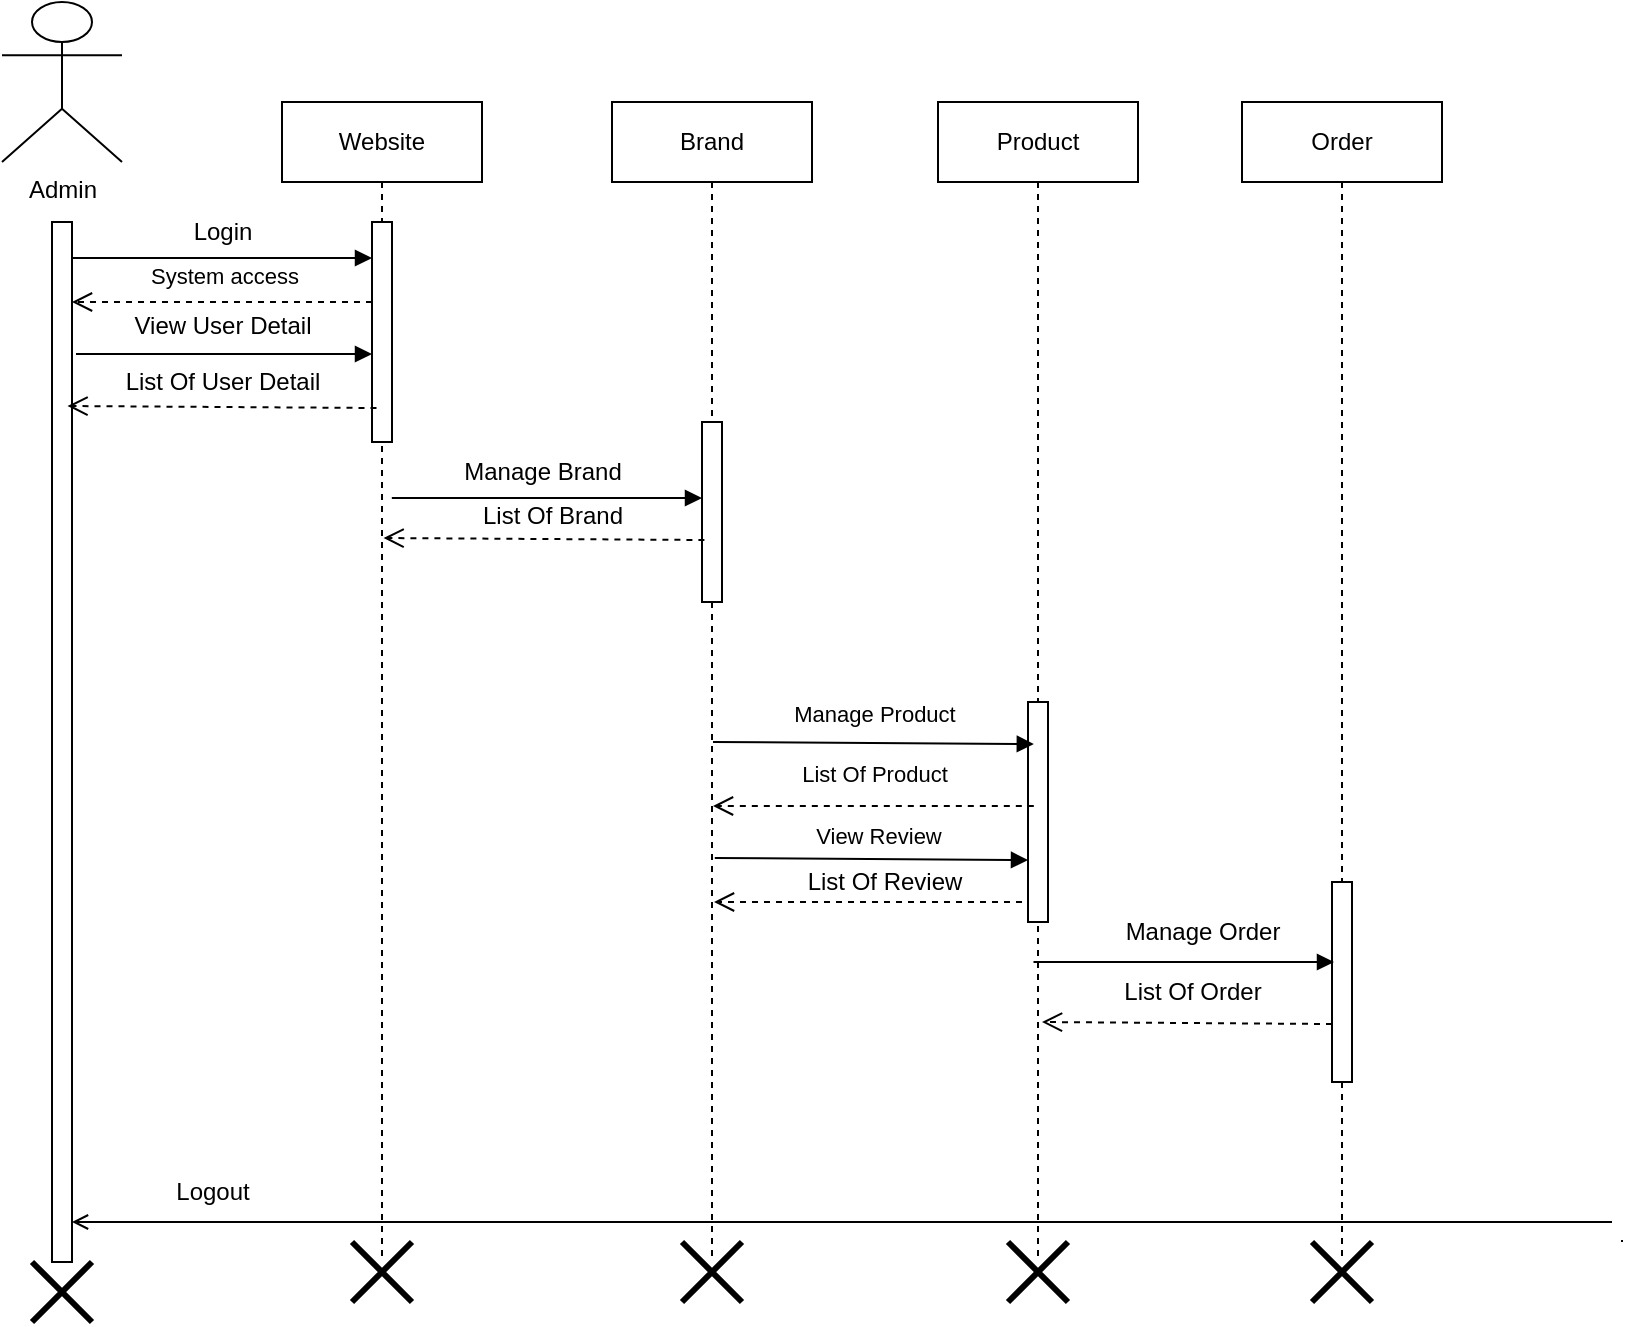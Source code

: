 <mxfile version="28.1.2">
  <diagram name="Page-1" id="QwZrTDRtfit6HZMVYydj">
    <mxGraphModel dx="1042" dy="562" grid="1" gridSize="10" guides="1" tooltips="1" connect="1" arrows="1" fold="1" page="1" pageScale="1" pageWidth="827" pageHeight="1169" math="0" shadow="0">
      <root>
        <mxCell id="0" />
        <mxCell id="1" parent="0" />
        <mxCell id="o6iko6bM5bPtE_EvqXt7-1" value="Admin" style="shape=umlActor;verticalLabelPosition=bottom;verticalAlign=top;html=1;outlineConnect=0;" parent="1" vertex="1">
          <mxGeometry x="230" y="110" width="60" height="80" as="geometry" />
        </mxCell>
        <mxCell id="o6iko6bM5bPtE_EvqXt7-2" value="" style="html=1;points=[[0,0,0,0,5],[0,1,0,0,-5],[1,0,0,0,5],[1,1,0,0,-5]];perimeter=orthogonalPerimeter;outlineConnect=0;targetShapes=umlLifeline;portConstraint=eastwest;newEdgeStyle={&quot;curved&quot;:0,&quot;rounded&quot;:0};" parent="1" vertex="1">
          <mxGeometry x="255" y="220" width="10" height="520" as="geometry" />
        </mxCell>
        <mxCell id="o6iko6bM5bPtE_EvqXt7-3" value="Website" style="shape=umlLifeline;perimeter=lifelinePerimeter;whiteSpace=wrap;html=1;container=1;dropTarget=0;collapsible=0;recursiveResize=0;outlineConnect=0;portConstraint=eastwest;newEdgeStyle={&quot;curved&quot;:0,&quot;rounded&quot;:0};" parent="1" vertex="1">
          <mxGeometry x="370" y="160" width="100" height="580" as="geometry" />
        </mxCell>
        <mxCell id="o6iko6bM5bPtE_EvqXt7-4" value="" style="html=1;points=[[0,0,0,0,5],[0,1,0,0,-5],[1,0,0,0,5],[1,1,0,0,-5]];perimeter=orthogonalPerimeter;outlineConnect=0;targetShapes=umlLifeline;portConstraint=eastwest;newEdgeStyle={&quot;curved&quot;:0,&quot;rounded&quot;:0};" parent="o6iko6bM5bPtE_EvqXt7-3" vertex="1">
          <mxGeometry x="45" y="60" width="10" height="110" as="geometry" />
        </mxCell>
        <mxCell id="o6iko6bM5bPtE_EvqXt7-5" value="Brand" style="shape=umlLifeline;perimeter=lifelinePerimeter;whiteSpace=wrap;html=1;container=1;dropTarget=0;collapsible=0;recursiveResize=0;outlineConnect=0;portConstraint=eastwest;newEdgeStyle={&quot;curved&quot;:0,&quot;rounded&quot;:0};" parent="1" vertex="1">
          <mxGeometry x="535" y="160" width="100" height="580" as="geometry" />
        </mxCell>
        <mxCell id="o6iko6bM5bPtE_EvqXt7-6" value="" style="html=1;points=[[0,0,0,0,5],[0,1,0,0,-5],[1,0,0,0,5],[1,1,0,0,-5]];perimeter=orthogonalPerimeter;outlineConnect=0;targetShapes=umlLifeline;portConstraint=eastwest;newEdgeStyle={&quot;curved&quot;:0,&quot;rounded&quot;:0};" parent="o6iko6bM5bPtE_EvqXt7-5" vertex="1">
          <mxGeometry x="45" y="160" width="10" height="90" as="geometry" />
        </mxCell>
        <mxCell id="o6iko6bM5bPtE_EvqXt7-7" value="Product" style="shape=umlLifeline;perimeter=lifelinePerimeter;whiteSpace=wrap;html=1;container=1;dropTarget=0;collapsible=0;recursiveResize=0;outlineConnect=0;portConstraint=eastwest;newEdgeStyle={&quot;curved&quot;:0,&quot;rounded&quot;:0};" parent="1" vertex="1">
          <mxGeometry x="698" y="160" width="100" height="580" as="geometry" />
        </mxCell>
        <mxCell id="o6iko6bM5bPtE_EvqXt7-8" value="" style="html=1;points=[[0,0,0,0,5],[0,1,0,0,-5],[1,0,0,0,5],[1,1,0,0,-5]];perimeter=orthogonalPerimeter;outlineConnect=0;targetShapes=umlLifeline;portConstraint=eastwest;newEdgeStyle={&quot;curved&quot;:0,&quot;rounded&quot;:0};" parent="o6iko6bM5bPtE_EvqXt7-7" vertex="1">
          <mxGeometry x="45" y="300" width="10" height="110" as="geometry" />
        </mxCell>
        <mxCell id="o6iko6bM5bPtE_EvqXt7-9" value="Order" style="shape=umlLifeline;perimeter=lifelinePerimeter;whiteSpace=wrap;html=1;container=1;dropTarget=0;collapsible=0;recursiveResize=0;outlineConnect=0;portConstraint=eastwest;newEdgeStyle={&quot;curved&quot;:0,&quot;rounded&quot;:0};" parent="1" vertex="1">
          <mxGeometry x="850" y="160" width="100" height="580" as="geometry" />
        </mxCell>
        <mxCell id="o6iko6bM5bPtE_EvqXt7-10" value="" style="html=1;points=[[0,0,0,0,5],[0,1,0,0,-5],[1,0,0,0,5],[1,1,0,0,-5]];perimeter=orthogonalPerimeter;outlineConnect=0;targetShapes=umlLifeline;portConstraint=eastwest;newEdgeStyle={&quot;curved&quot;:0,&quot;rounded&quot;:0};" parent="o6iko6bM5bPtE_EvqXt7-9" vertex="1">
          <mxGeometry x="45" y="390" width="10" height="100" as="geometry" />
        </mxCell>
        <mxCell id="o6iko6bM5bPtE_EvqXt7-11" value="" style="shape=umlDestroy;whiteSpace=wrap;html=1;strokeWidth=3;targetShapes=umlLifeline;" parent="1" vertex="1">
          <mxGeometry x="405" y="730" width="30" height="30" as="geometry" />
        </mxCell>
        <mxCell id="o6iko6bM5bPtE_EvqXt7-12" value="" style="shape=umlDestroy;whiteSpace=wrap;html=1;strokeWidth=3;targetShapes=umlLifeline;" parent="1" vertex="1">
          <mxGeometry x="245" y="740" width="30" height="30" as="geometry" />
        </mxCell>
        <mxCell id="o6iko6bM5bPtE_EvqXt7-13" value="&lt;div style=&quot;text-align: left;&quot;&gt;&lt;br&gt;&lt;/div&gt;" style="html=1;verticalAlign=bottom;endArrow=block;curved=0;rounded=0;" parent="1" target="o6iko6bM5bPtE_EvqXt7-4" edge="1">
          <mxGeometry y="30" width="80" relative="1" as="geometry">
            <mxPoint x="267" y="286" as="sourcePoint" />
            <mxPoint x="410" y="290" as="targetPoint" />
            <mxPoint as="offset" />
          </mxGeometry>
        </mxCell>
        <mxCell id="o6iko6bM5bPtE_EvqXt7-14" value="" style="shape=umlDestroy;whiteSpace=wrap;html=1;strokeWidth=3;targetShapes=umlLifeline;" parent="1" vertex="1">
          <mxGeometry x="570" y="730" width="30" height="30" as="geometry" />
        </mxCell>
        <mxCell id="o6iko6bM5bPtE_EvqXt7-15" value="" style="shape=umlDestroy;whiteSpace=wrap;html=1;strokeWidth=3;targetShapes=umlLifeline;" parent="1" vertex="1">
          <mxGeometry x="733" y="730" width="30" height="30" as="geometry" />
        </mxCell>
        <mxCell id="o6iko6bM5bPtE_EvqXt7-16" value="" style="html=1;verticalAlign=bottom;endArrow=open;dashed=1;endSize=8;curved=0;rounded=0;" parent="1" edge="1">
          <mxGeometry y="-30" relative="1" as="geometry">
            <mxPoint x="415" y="260" as="sourcePoint" />
            <mxPoint x="265" y="260" as="targetPoint" />
            <mxPoint as="offset" />
          </mxGeometry>
        </mxCell>
        <mxCell id="o6iko6bM5bPtE_EvqXt7-17" value="" style="html=1;verticalAlign=bottom;endArrow=block;curved=0;rounded=0;exitX=1;exitY=0;exitDx=0;exitDy=5;exitPerimeter=0;" parent="1" edge="1">
          <mxGeometry x="0.133" y="35" width="80" relative="1" as="geometry">
            <mxPoint x="265" y="238" as="sourcePoint" />
            <mxPoint x="415" y="238" as="targetPoint" />
            <mxPoint as="offset" />
          </mxGeometry>
        </mxCell>
        <mxCell id="o6iko6bM5bPtE_EvqXt7-18" value="System access" style="edgeLabel;html=1;align=center;verticalAlign=middle;resizable=0;points=[];" parent="o6iko6bM5bPtE_EvqXt7-17" vertex="1" connectable="0">
          <mxGeometry x="-0.128" y="-8" relative="1" as="geometry">
            <mxPoint x="10" y="1" as="offset" />
          </mxGeometry>
        </mxCell>
        <mxCell id="o6iko6bM5bPtE_EvqXt7-19" value="" style="html=1;verticalAlign=bottom;endArrow=block;curved=0;rounded=0;" parent="1" edge="1">
          <mxGeometry width="80" relative="1" as="geometry">
            <mxPoint x="424.912" y="358" as="sourcePoint" />
            <mxPoint x="580" y="358" as="targetPoint" />
          </mxGeometry>
        </mxCell>
        <mxCell id="o6iko6bM5bPtE_EvqXt7-20" value="" style="html=1;verticalAlign=bottom;endArrow=open;dashed=1;endSize=8;curved=0;rounded=0;" parent="1" edge="1">
          <mxGeometry relative="1" as="geometry">
            <mxPoint x="581.2" y="379" as="sourcePoint" />
            <mxPoint x="420.791" y="378" as="targetPoint" />
          </mxGeometry>
        </mxCell>
        <mxCell id="o6iko6bM5bPtE_EvqXt7-23" value="" style="html=1;verticalAlign=bottom;endArrow=block;curved=0;rounded=0;" parent="1" edge="1">
          <mxGeometry x="-0.047" y="19" width="80" relative="1" as="geometry">
            <mxPoint x="586.399" y="538" as="sourcePoint" />
            <mxPoint x="743" y="539" as="targetPoint" />
            <mxPoint as="offset" />
          </mxGeometry>
        </mxCell>
        <mxCell id="o6iko6bM5bPtE_EvqXt7-27" value="" style="html=1;verticalAlign=bottom;endArrow=open;curved=0;rounded=0;endFill=0;" parent="1" edge="1">
          <mxGeometry x="-0.001" width="80" relative="1" as="geometry">
            <mxPoint x="1035" y="720" as="sourcePoint" />
            <mxPoint x="265" y="720" as="targetPoint" />
            <mxPoint as="offset" />
          </mxGeometry>
        </mxCell>
        <mxCell id="o6iko6bM5bPtE_EvqXt7-29" value="" style="html=1;verticalAlign=bottom;endArrow=open;dashed=1;endSize=8;curved=0;rounded=0;" parent="1" edge="1">
          <mxGeometry y="-30" relative="1" as="geometry">
            <mxPoint x="417.25" y="313" as="sourcePoint" />
            <mxPoint x="262.75" y="312" as="targetPoint" />
            <mxPoint as="offset" />
          </mxGeometry>
        </mxCell>
        <mxCell id="o6iko6bM5bPtE_EvqXt7-30" value="&lt;span style=&quot;font-size: 11px; background-color: rgb(255, 255, 255);&quot;&gt;Manage Product&lt;/span&gt;" style="text;html=1;align=center;verticalAlign=middle;resizable=0;points=[];autosize=1;strokeColor=none;fillColor=none;" parent="1" vertex="1">
          <mxGeometry x="615.7" y="451" width="100" height="30" as="geometry" />
        </mxCell>
        <mxCell id="o6iko6bM5bPtE_EvqXt7-31" value="&lt;span style=&quot;font-size: 11px; background-color: rgb(255, 255, 255);&quot;&gt;List Of Product&lt;/span&gt;" style="text;html=1;align=center;verticalAlign=middle;resizable=0;points=[];autosize=1;strokeColor=none;fillColor=none;" parent="1" vertex="1">
          <mxGeometry x="615.7" y="481" width="100" height="30" as="geometry" />
        </mxCell>
        <mxCell id="o6iko6bM5bPtE_EvqXt7-32" value="List Of Review" style="text;html=1;align=center;verticalAlign=middle;resizable=0;points=[];autosize=1;strokeColor=none;fillColor=none;" parent="1" vertex="1">
          <mxGeometry x="620.7" y="535" width="100" height="30" as="geometry" />
        </mxCell>
        <mxCell id="o6iko6bM5bPtE_EvqXt7-33" value="&lt;span style=&quot;font-size: 11px; background-color: rgb(255, 255, 255);&quot;&gt;View Review&lt;/span&gt;" style="text;html=1;align=center;verticalAlign=middle;resizable=0;points=[];autosize=1;strokeColor=none;fillColor=none;" parent="1" vertex="1">
          <mxGeometry x="623" y="512" width="90" height="30" as="geometry" />
        </mxCell>
        <mxCell id="o6iko6bM5bPtE_EvqXt7-43" value="" style="html=1;verticalAlign=bottom;endArrow=open;dashed=1;endSize=8;curved=0;rounded=0;" parent="1" edge="1">
          <mxGeometry relative="1" as="geometry">
            <mxPoint x="893.81" y="620" as="sourcePoint" />
            <mxPoint x="893" y="619.815" as="targetPoint" />
          </mxGeometry>
        </mxCell>
        <mxCell id="o6iko6bM5bPtE_EvqXt7-45" value="Manage Brand" style="text;html=1;align=center;verticalAlign=middle;resizable=0;points=[];autosize=1;strokeColor=none;fillColor=none;" parent="1" vertex="1">
          <mxGeometry x="450" y="330" width="100" height="30" as="geometry" />
        </mxCell>
        <mxCell id="o6iko6bM5bPtE_EvqXt7-46" value="Login" style="text;html=1;align=center;verticalAlign=middle;resizable=0;points=[];autosize=1;strokeColor=none;fillColor=none;" parent="1" vertex="1">
          <mxGeometry x="315" y="210" width="50" height="30" as="geometry" />
        </mxCell>
        <mxCell id="o6iko6bM5bPtE_EvqXt7-47" value="View User Detail" style="text;html=1;align=center;verticalAlign=middle;resizable=0;points=[];autosize=1;strokeColor=none;fillColor=none;" parent="1" vertex="1">
          <mxGeometry x="285" y="257" width="110" height="30" as="geometry" />
        </mxCell>
        <mxCell id="o6iko6bM5bPtE_EvqXt7-52" value="Logout" style="text;html=1;align=center;verticalAlign=middle;resizable=0;points=[];autosize=1;strokeColor=none;fillColor=none;" parent="1" vertex="1">
          <mxGeometry x="305" y="690" width="60" height="30" as="geometry" />
        </mxCell>
        <mxCell id="o6iko6bM5bPtE_EvqXt7-57" value="List Of User Detail" style="text;html=1;align=center;verticalAlign=middle;resizable=0;points=[];autosize=1;strokeColor=none;fillColor=none;" parent="1" vertex="1">
          <mxGeometry x="280" y="285" width="120" height="30" as="geometry" />
        </mxCell>
        <mxCell id="o6iko6bM5bPtE_EvqXt7-58" value="List Of Brand" style="text;html=1;align=center;verticalAlign=middle;resizable=0;points=[];autosize=1;strokeColor=none;fillColor=none;" parent="1" vertex="1">
          <mxGeometry x="460" y="352" width="90" height="30" as="geometry" />
        </mxCell>
        <mxCell id="o6iko6bM5bPtE_EvqXt7-60" value="" style="html=1;verticalAlign=bottom;endArrow=open;dashed=1;endSize=8;curved=0;rounded=0;" parent="1" edge="1">
          <mxGeometry x="0.003" relative="1" as="geometry">
            <mxPoint x="740" y="560" as="sourcePoint" />
            <mxPoint x="586" y="560" as="targetPoint" />
            <mxPoint as="offset" />
          </mxGeometry>
        </mxCell>
        <mxCell id="o6iko6bM5bPtE_EvqXt7-61" value="Manage Order" style="text;html=1;align=center;verticalAlign=middle;resizable=0;points=[];autosize=1;strokeColor=none;fillColor=none;" parent="1" vertex="1">
          <mxGeometry x="780" y="560" width="100" height="30" as="geometry" />
        </mxCell>
        <mxCell id="o6iko6bM5bPtE_EvqXt7-62" value="" style="html=1;verticalAlign=bottom;endArrow=block;curved=0;rounded=0;" parent="1" edge="1">
          <mxGeometry x="-0.047" y="19" width="80" relative="1" as="geometry">
            <mxPoint x="745.75" y="590" as="sourcePoint" />
            <mxPoint x="896" y="590" as="targetPoint" />
            <mxPoint as="offset" />
          </mxGeometry>
        </mxCell>
        <mxCell id="o6iko6bM5bPtE_EvqXt7-63" value="List Of Order" style="text;html=1;align=center;verticalAlign=middle;resizable=0;points=[];autosize=1;strokeColor=none;fillColor=none;" parent="1" vertex="1">
          <mxGeometry x="780" y="590" width="90" height="30" as="geometry" />
        </mxCell>
        <mxCell id="o6iko6bM5bPtE_EvqXt7-64" value="" style="html=1;verticalAlign=bottom;endArrow=open;dashed=1;endSize=8;curved=0;rounded=0;" parent="1" edge="1">
          <mxGeometry x="0.003" relative="1" as="geometry">
            <mxPoint x="895" y="621" as="sourcePoint" />
            <mxPoint x="750" y="620" as="targetPoint" />
            <mxPoint as="offset" />
          </mxGeometry>
        </mxCell>
        <mxCell id="o6iko6bM5bPtE_EvqXt7-67" value="" style="html=1;verticalAlign=bottom;endArrow=block;curved=0;rounded=0;" parent="1" edge="1">
          <mxGeometry x="0.003" y="29" width="80" relative="1" as="geometry">
            <mxPoint x="585.5" y="480" as="sourcePoint" />
            <mxPoint x="745.909" y="481" as="targetPoint" />
            <mxPoint as="offset" />
          </mxGeometry>
        </mxCell>
        <mxCell id="o6iko6bM5bPtE_EvqXt7-68" value="" style="html=1;verticalAlign=bottom;endArrow=open;dashed=1;endSize=8;curved=0;rounded=0;" parent="1" edge="1">
          <mxGeometry relative="1" as="geometry">
            <mxPoint x="745.909" y="512" as="sourcePoint" />
            <mxPoint x="585.5" y="512" as="targetPoint" />
          </mxGeometry>
        </mxCell>
        <mxCell id="7WtBzgeqY9vr0IAHz7yi-6" value="" style="shape=umlDestroy;whiteSpace=wrap;html=1;strokeWidth=3;targetShapes=umlLifeline;" parent="1" vertex="1">
          <mxGeometry x="885" y="730" width="30" height="30" as="geometry" />
        </mxCell>
        <mxCell id="7WtBzgeqY9vr0IAHz7yi-7" value="" style="endArrow=none;dashed=1;html=1;rounded=0;" parent="1" edge="1">
          <mxGeometry width="50" height="50" relative="1" as="geometry">
            <mxPoint x="1040" y="730" as="sourcePoint" />
            <mxPoint x="1040" y="729" as="targetPoint" />
          </mxGeometry>
        </mxCell>
      </root>
    </mxGraphModel>
  </diagram>
</mxfile>
